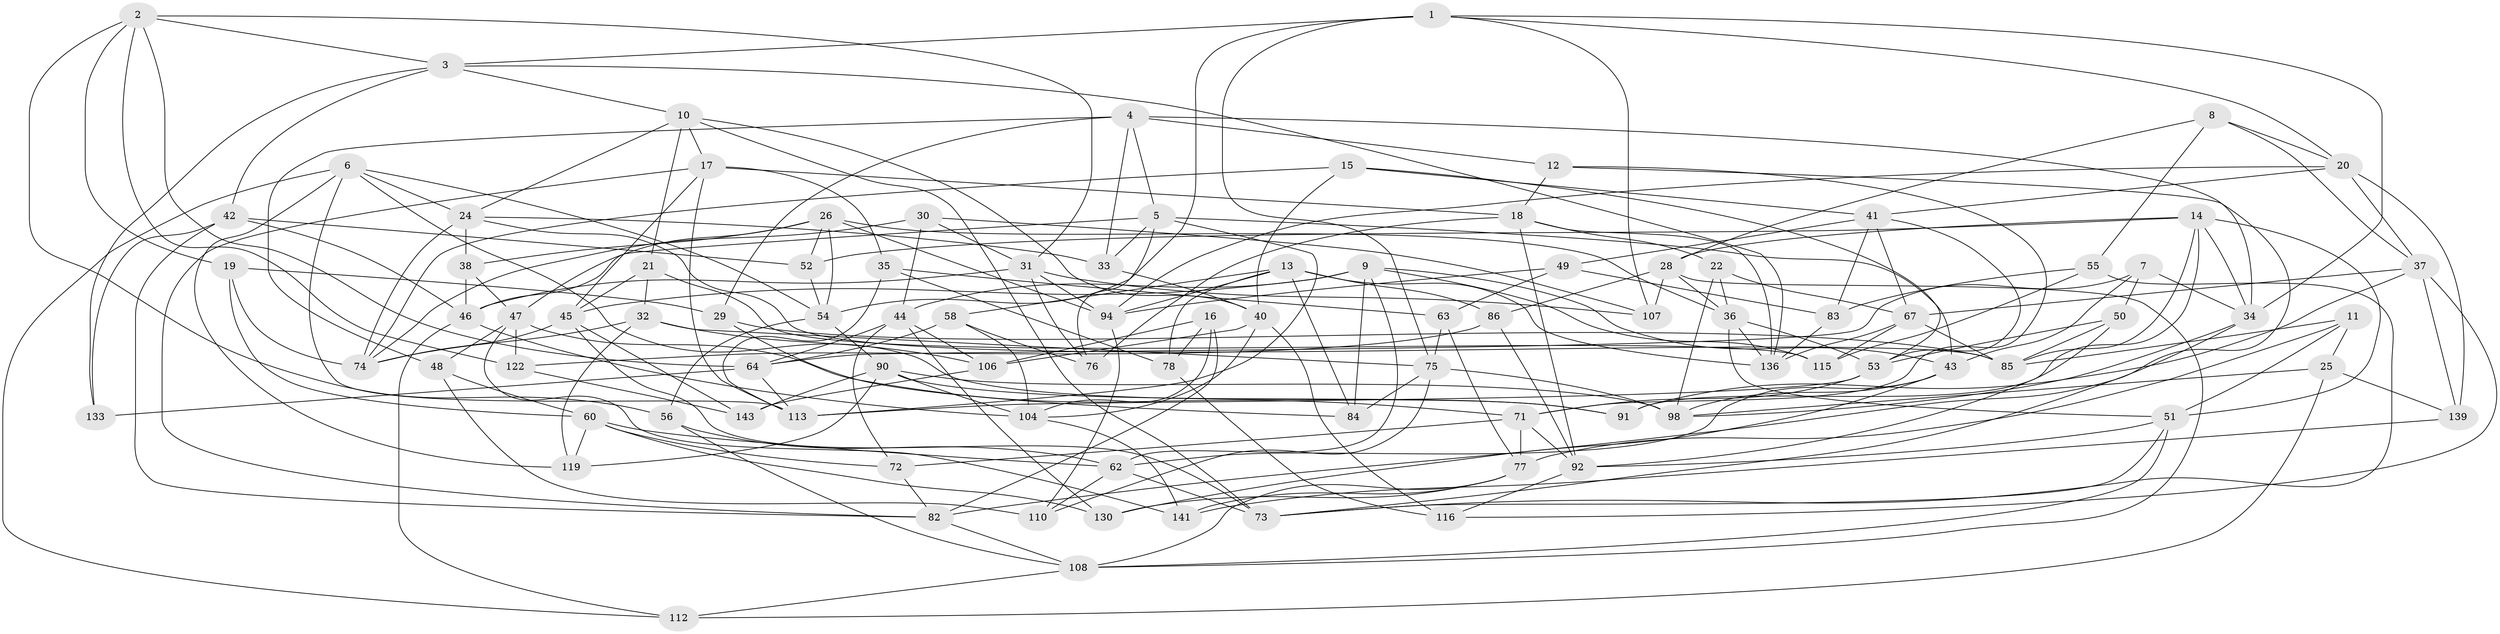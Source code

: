 // original degree distribution, {4: 1.0}
// Generated by graph-tools (version 1.1) at 2025/11/02/27/25 16:11:47]
// undirected, 94 vertices, 238 edges
graph export_dot {
graph [start="1"]
  node [color=gray90,style=filled];
  1 [super="+80"];
  2 [super="+79"];
  3 [super="+117"];
  4 [super="+89"];
  5 [super="+39"];
  6 [super="+23"];
  7;
  8;
  9 [super="+93"];
  10 [super="+27"];
  11;
  12;
  13 [super="+57"];
  14 [super="+109"];
  15;
  16;
  17 [super="+66"];
  18 [super="+121"];
  19;
  20 [super="+61"];
  21;
  22;
  24 [super="+123"];
  25;
  26 [super="+68"];
  28 [super="+145"];
  29;
  30;
  31 [super="+100"];
  32 [super="+70"];
  33;
  34 [super="+103"];
  35;
  36 [super="+125"];
  37 [super="+65"];
  38;
  40 [super="+132"];
  41 [super="+69"];
  42 [super="+138"];
  43 [super="+142"];
  44 [super="+99"];
  45 [super="+105"];
  46 [super="+124"];
  47 [super="+114"];
  48;
  49;
  50;
  51 [super="+97"];
  52;
  53 [super="+102"];
  54 [super="+59"];
  55;
  56;
  58;
  60 [super="+134"];
  62 [super="+81"];
  63;
  64 [super="+111"];
  67 [super="+146"];
  71 [super="+87"];
  72;
  73 [super="+126"];
  74 [super="+135"];
  75 [super="+96"];
  76;
  77 [super="+118"];
  78;
  82 [super="+88"];
  83;
  84;
  85 [super="+128"];
  86;
  90 [super="+101"];
  91;
  92 [super="+120"];
  94 [super="+95"];
  98 [super="+127"];
  104 [super="+131"];
  106 [super="+129"];
  107;
  108 [super="+137"];
  110;
  112;
  113 [super="+140"];
  115;
  116;
  119;
  122;
  130;
  133;
  136 [super="+144"];
  139;
  141;
  143;
  1 -- 107;
  1 -- 54;
  1 -- 3;
  1 -- 34;
  1 -- 75;
  1 -- 20;
  2 -- 56;
  2 -- 19;
  2 -- 64;
  2 -- 3;
  2 -- 122;
  2 -- 31;
  3 -- 133;
  3 -- 10;
  3 -- 42;
  3 -- 136;
  4 -- 48;
  4 -- 12;
  4 -- 29;
  4 -- 33;
  4 -- 34;
  4 -- 5;
  5 -- 43;
  5 -- 33;
  5 -- 113;
  5 -- 76;
  5 -- 46;
  6 -- 54;
  6 -- 119;
  6 -- 112;
  6 -- 113;
  6 -- 91;
  6 -- 24;
  7 -- 50;
  7 -- 64;
  7 -- 43;
  7 -- 34;
  8 -- 28;
  8 -- 55;
  8 -- 20;
  8 -- 37;
  9 -- 44;
  9 -- 84;
  9 -- 115;
  9 -- 43;
  9 -- 45;
  9 -- 62;
  10 -- 21;
  10 -- 17;
  10 -- 24;
  10 -- 73;
  10 -- 40;
  11 -- 25;
  11 -- 77;
  11 -- 51;
  11 -- 85;
  12 -- 18;
  12 -- 71;
  12 -- 82;
  13 -- 84;
  13 -- 78;
  13 -- 58;
  13 -- 86;
  13 -- 94;
  13 -- 136;
  14 -- 51;
  14 -- 85;
  14 -- 34;
  14 -- 91;
  14 -- 52;
  14 -- 28;
  15 -- 41;
  15 -- 74;
  15 -- 53;
  15 -- 40;
  16 -- 104;
  16 -- 82;
  16 -- 78;
  16 -- 106;
  17 -- 82;
  17 -- 18;
  17 -- 35;
  17 -- 45;
  17 -- 113;
  18 -- 22;
  18 -- 136;
  18 -- 92;
  18 -- 76;
  19 -- 29;
  19 -- 74;
  19 -- 60;
  20 -- 94;
  20 -- 139;
  20 -- 37;
  20 -- 41;
  21 -- 32;
  21 -- 115;
  21 -- 45;
  22 -- 67;
  22 -- 36;
  22 -- 98;
  24 -- 74;
  24 -- 33;
  24 -- 38;
  24 -- 85;
  25 -- 112;
  25 -- 139;
  25 -- 98;
  26 -- 52;
  26 -- 36;
  26 -- 47;
  26 -- 54;
  26 -- 94;
  26 -- 38;
  28 -- 86;
  28 -- 108;
  28 -- 107;
  28 -- 36;
  29 -- 85;
  29 -- 84;
  30 -- 31;
  30 -- 74;
  30 -- 107;
  30 -- 44;
  31 -- 76;
  31 -- 94;
  31 -- 107;
  31 -- 46;
  32 -- 74;
  32 -- 106 [weight=2];
  32 -- 119;
  32 -- 75;
  33 -- 40;
  34 -- 98;
  34 -- 73;
  35 -- 78;
  35 -- 63;
  35 -- 113;
  36 -- 51;
  36 -- 53;
  36 -- 136;
  37 -- 139;
  37 -- 116;
  37 -- 91;
  37 -- 67;
  38 -- 47;
  38 -- 46;
  40 -- 116;
  40 -- 106;
  40 -- 104;
  41 -- 49;
  41 -- 83;
  41 -- 53;
  41 -- 67;
  42 -- 46;
  42 -- 133 [weight=2];
  42 -- 82;
  42 -- 52;
  43 -- 98;
  43 -- 130;
  43 -- 62;
  44 -- 64;
  44 -- 72;
  44 -- 130;
  44 -- 106;
  45 -- 143;
  45 -- 73;
  45 -- 74;
  46 -- 112;
  46 -- 104;
  47 -- 71;
  47 -- 48;
  47 -- 141;
  47 -- 122;
  48 -- 60;
  48 -- 110;
  49 -- 83;
  49 -- 63;
  49 -- 94;
  50 -- 85;
  50 -- 53;
  50 -- 92;
  51 -- 108;
  51 -- 73;
  51 -- 92;
  52 -- 54;
  53 -- 113;
  53 -- 71;
  54 -- 56;
  54 -- 90;
  55 -- 83;
  55 -- 73;
  55 -- 115;
  56 -- 108;
  56 -- 62;
  58 -- 64;
  58 -- 76;
  58 -- 104;
  60 -- 72;
  60 -- 130;
  60 -- 119;
  60 -- 62;
  62 -- 110;
  62 -- 73;
  63 -- 77;
  63 -- 75;
  64 -- 133;
  64 -- 113;
  67 -- 115;
  67 -- 136;
  67 -- 85;
  71 -- 77;
  71 -- 72;
  71 -- 92;
  72 -- 82;
  75 -- 84;
  75 -- 110;
  75 -- 98;
  77 -- 141;
  77 -- 130;
  77 -- 108;
  78 -- 116;
  82 -- 108;
  83 -- 136;
  86 -- 122;
  86 -- 92;
  90 -- 91;
  90 -- 143;
  90 -- 98;
  90 -- 119;
  90 -- 104;
  92 -- 116;
  94 -- 110;
  104 -- 141;
  106 -- 143;
  108 -- 112;
  122 -- 143;
  139 -- 141;
}
